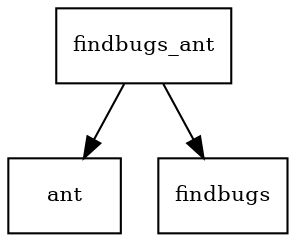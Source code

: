 digraph findbugs_ant_dependencies {
  node [shape = box, fontsize=10.0];
  findbugs_ant -> ant;
  findbugs_ant -> findbugs;
}
